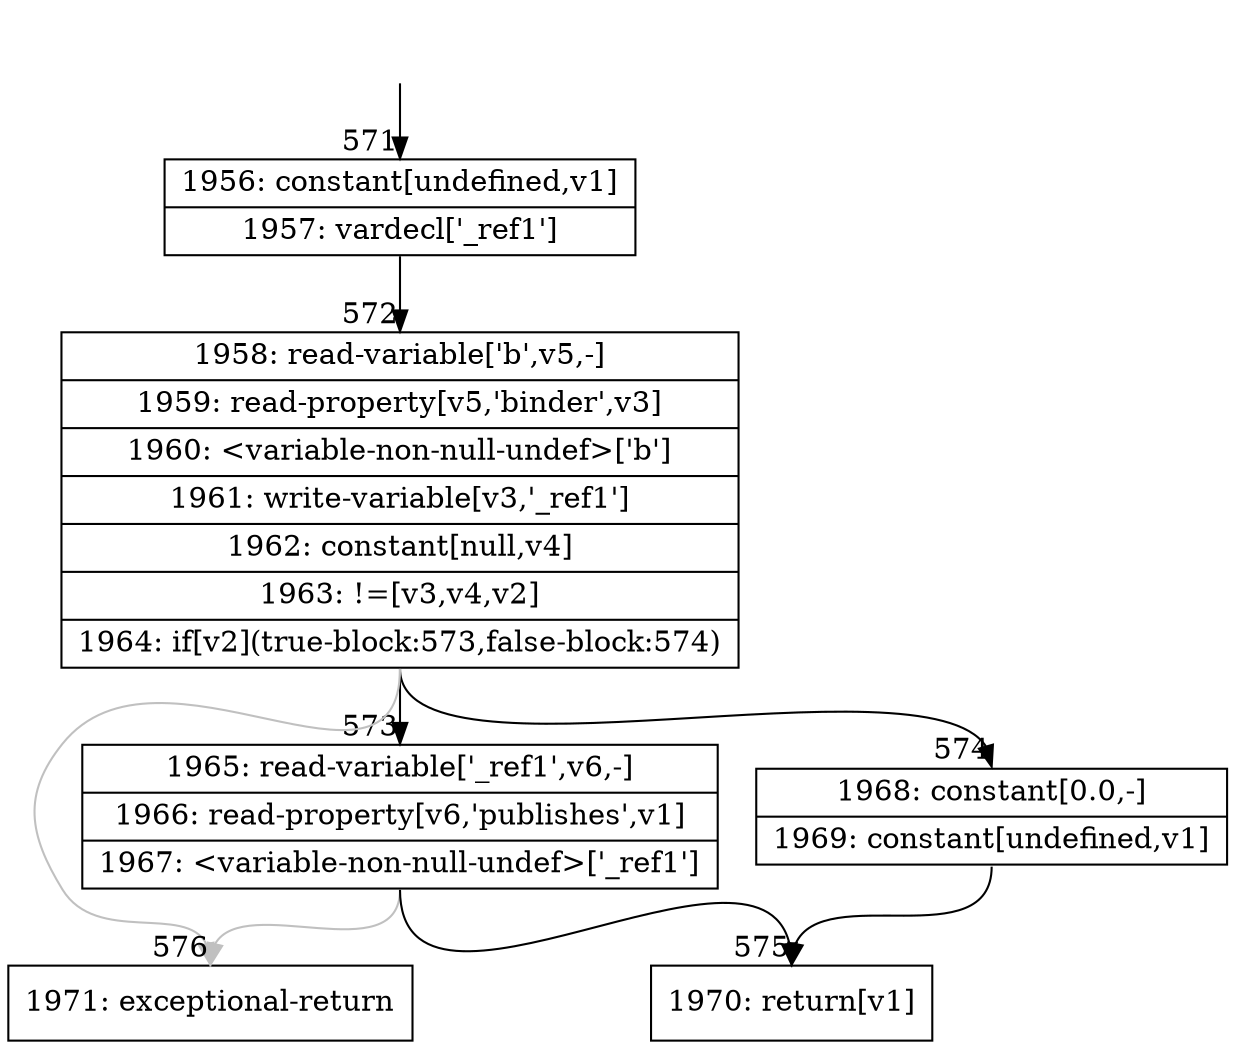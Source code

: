 digraph {
rankdir="TD"
BB_entry45[shape=none,label=""];
BB_entry45 -> BB571 [tailport=s, headport=n, headlabel="    571"]
BB571 [shape=record label="{1956: constant[undefined,v1]|1957: vardecl['_ref1']}" ] 
BB571 -> BB572 [tailport=s, headport=n, headlabel="      572"]
BB572 [shape=record label="{1958: read-variable['b',v5,-]|1959: read-property[v5,'binder',v3]|1960: \<variable-non-null-undef\>['b']|1961: write-variable[v3,'_ref1']|1962: constant[null,v4]|1963: !=[v3,v4,v2]|1964: if[v2](true-block:573,false-block:574)}" ] 
BB572 -> BB573 [tailport=s, headport=n, headlabel="      573"]
BB572 -> BB574 [tailport=s, headport=n, headlabel="      574"]
BB572 -> BB576 [tailport=s, headport=n, color=gray, headlabel="      576"]
BB573 [shape=record label="{1965: read-variable['_ref1',v6,-]|1966: read-property[v6,'publishes',v1]|1967: \<variable-non-null-undef\>['_ref1']}" ] 
BB573 -> BB575 [tailport=s, headport=n, headlabel="      575"]
BB573 -> BB576 [tailport=s, headport=n, color=gray]
BB574 [shape=record label="{1968: constant[0.0,-]|1969: constant[undefined,v1]}" ] 
BB574 -> BB575 [tailport=s, headport=n]
BB575 [shape=record label="{1970: return[v1]}" ] 
BB576 [shape=record label="{1971: exceptional-return}" ] 
//#$~ 494
}
